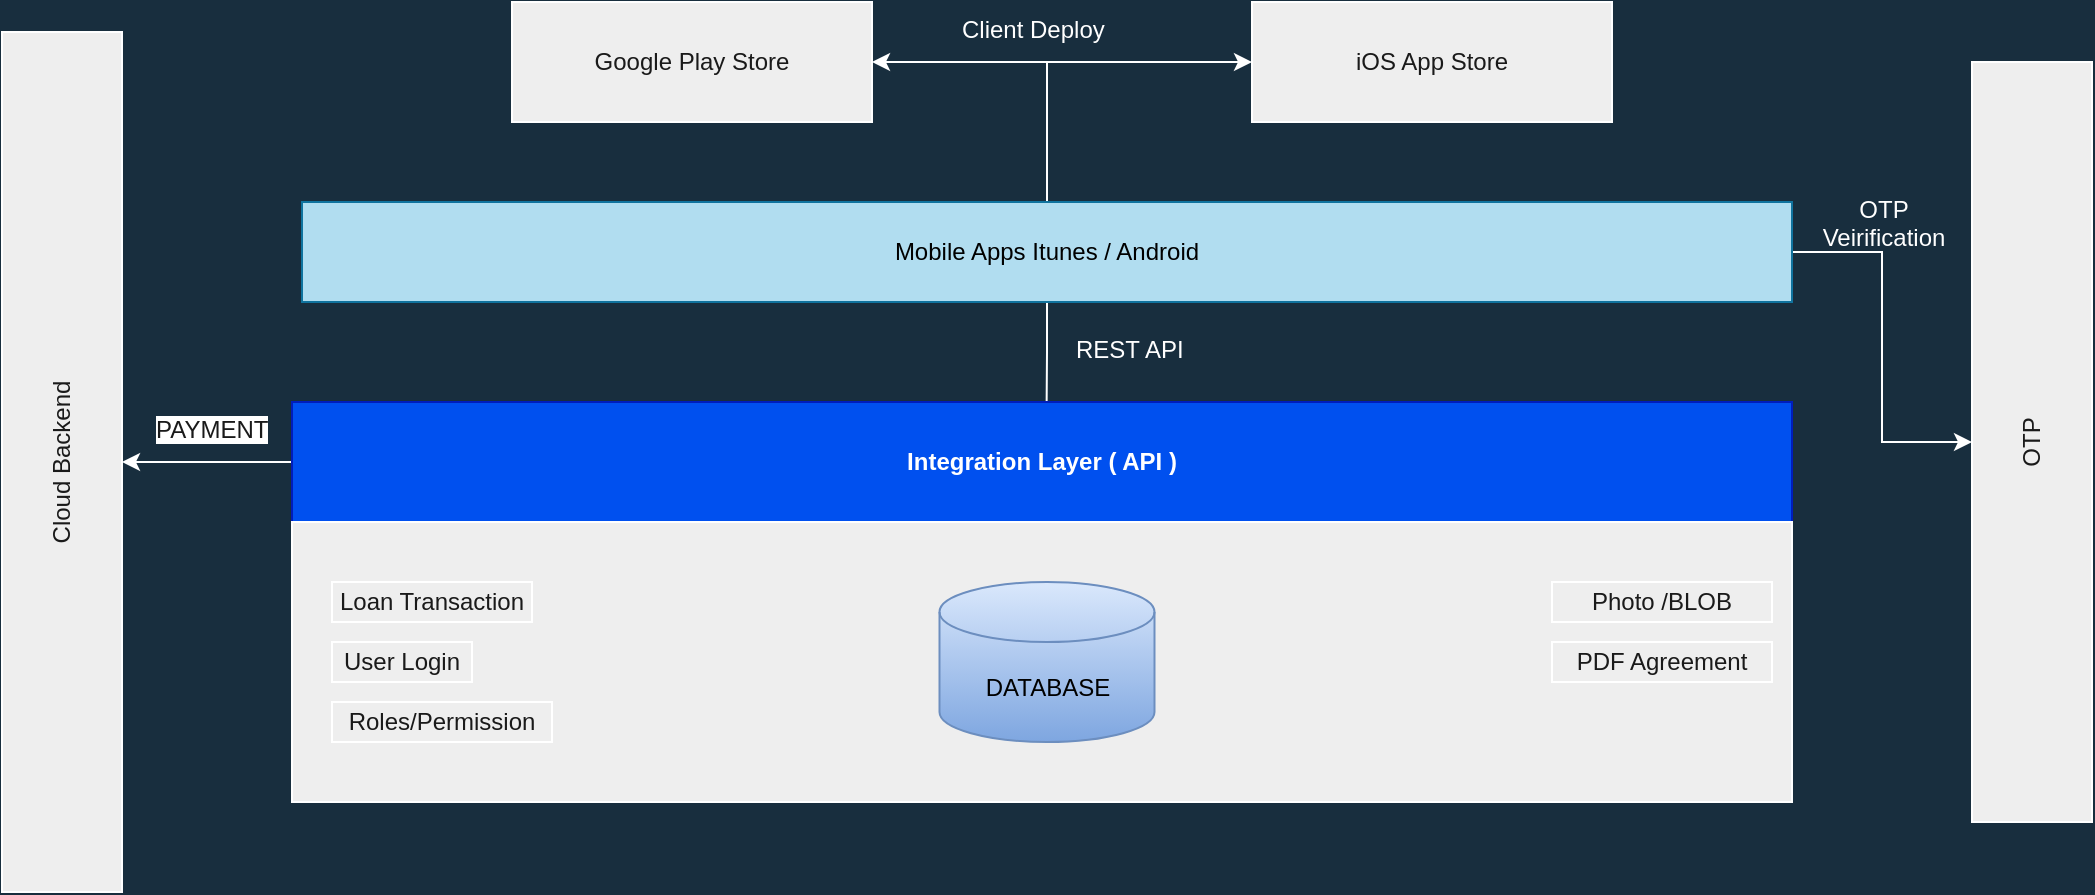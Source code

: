 <mxfile version="16.5.6" type="github">
  <diagram id="7D8zkQqCxQ44CruNxlLo" name="Page-1">
    <mxGraphModel dx="1185" dy="614" grid="1" gridSize="10" guides="1" tooltips="1" connect="1" arrows="1" fold="1" page="1" pageScale="1" pageWidth="850" pageHeight="1100" background="#182E3E" math="0" shadow="0">
      <root>
        <mxCell id="0" />
        <mxCell id="1" parent="0" />
        <mxCell id="dcoc8dtlGERl8vq6PT59-14" style="edgeStyle=orthogonalEdgeStyle;rounded=0;orthogonalLoop=1;jettySize=auto;html=1;entryX=0.503;entryY=0.167;entryDx=0;entryDy=0;entryPerimeter=0;strokeColor=#FFFFFF;fontColor=#FFFFFF;labelBackgroundColor=#182E3E;" edge="1" parent="1" source="dcoc8dtlGERl8vq6PT59-1" target="dcoc8dtlGERl8vq6PT59-4">
          <mxGeometry relative="1" as="geometry" />
        </mxCell>
        <mxCell id="dcoc8dtlGERl8vq6PT59-18" style="edgeStyle=orthogonalEdgeStyle;rounded=0;orthogonalLoop=1;jettySize=auto;html=1;entryX=1;entryY=0.5;entryDx=0;entryDy=0;strokeColor=#FFFFFF;fontColor=#FFFFFF;labelBackgroundColor=#182E3E;" edge="1" parent="1" source="dcoc8dtlGERl8vq6PT59-1" target="dcoc8dtlGERl8vq6PT59-2">
          <mxGeometry relative="1" as="geometry" />
        </mxCell>
        <mxCell id="dcoc8dtlGERl8vq6PT59-19" style="edgeStyle=orthogonalEdgeStyle;rounded=0;orthogonalLoop=1;jettySize=auto;html=1;entryX=0;entryY=0.5;entryDx=0;entryDy=0;strokeColor=#FFFFFF;fontColor=#FFFFFF;labelBackgroundColor=#182E3E;" edge="1" parent="1" source="dcoc8dtlGERl8vq6PT59-1" target="dcoc8dtlGERl8vq6PT59-3">
          <mxGeometry relative="1" as="geometry" />
        </mxCell>
        <mxCell id="dcoc8dtlGERl8vq6PT59-24" style="edgeStyle=orthogonalEdgeStyle;rounded=0;orthogonalLoop=1;jettySize=auto;html=1;entryX=0.5;entryY=0;entryDx=0;entryDy=0;strokeColor=#FFFFFF;fontColor=#FFFFFF;labelBackgroundColor=#182E3E;" edge="1" parent="1" source="dcoc8dtlGERl8vq6PT59-1" target="dcoc8dtlGERl8vq6PT59-23">
          <mxGeometry relative="1" as="geometry" />
        </mxCell>
        <mxCell id="dcoc8dtlGERl8vq6PT59-1" value="Mobile Apps Itunes / Android" style="rounded=0;whiteSpace=wrap;html=1;fillColor=#b1ddf0;strokeColor=#10739e;" vertex="1" parent="1">
          <mxGeometry x="155" y="250" width="745" height="50" as="geometry" />
        </mxCell>
        <mxCell id="dcoc8dtlGERl8vq6PT59-2" value="Google Play Store" style="rounded=0;whiteSpace=wrap;html=1;fillColor=#EEEEEE;strokeColor=#FFFFFF;fontColor=#1A1A1A;" vertex="1" parent="1">
          <mxGeometry x="260" y="150" width="180" height="60" as="geometry" />
        </mxCell>
        <mxCell id="dcoc8dtlGERl8vq6PT59-3" value="iOS App Store" style="rounded=0;whiteSpace=wrap;html=1;fillColor=#EEEEEE;strokeColor=#FFFFFF;fontColor=#1A1A1A;" vertex="1" parent="1">
          <mxGeometry x="630" y="150" width="180" height="60" as="geometry" />
        </mxCell>
        <mxCell id="dcoc8dtlGERl8vq6PT59-21" style="edgeStyle=orthogonalEdgeStyle;rounded=0;orthogonalLoop=1;jettySize=auto;html=1;entryX=0.5;entryY=1;entryDx=0;entryDy=0;strokeColor=#FFFFFF;fontColor=#FFFFFF;labelBackgroundColor=#182E3E;" edge="1" parent="1" source="dcoc8dtlGERl8vq6PT59-4" target="dcoc8dtlGERl8vq6PT59-8">
          <mxGeometry relative="1" as="geometry" />
        </mxCell>
        <mxCell id="dcoc8dtlGERl8vq6PT59-4" value="&lt;b&gt;Integration Layer ( API )&lt;/b&gt;" style="rounded=0;whiteSpace=wrap;html=1;fillColor=#0050ef;strokeColor=#001DBC;fontColor=#ffffff;" vertex="1" parent="1">
          <mxGeometry x="150" y="350" width="750" height="60" as="geometry" />
        </mxCell>
        <mxCell id="dcoc8dtlGERl8vq6PT59-5" value="" style="rounded=0;whiteSpace=wrap;html=1;fillColor=#EEEEEE;strokeColor=#FFFFFF;fontColor=#1A1A1A;" vertex="1" parent="1">
          <mxGeometry x="150" y="410" width="750" height="140" as="geometry" />
        </mxCell>
        <mxCell id="dcoc8dtlGERl8vq6PT59-6" value="DATABASE" style="shape=cylinder3;whiteSpace=wrap;html=1;boundedLbl=1;backgroundOutline=1;size=15;fillColor=#dae8fc;strokeColor=#6c8ebf;gradientColor=#7ea6e0;" vertex="1" parent="1">
          <mxGeometry x="473.75" y="440" width="107.5" height="80" as="geometry" />
        </mxCell>
        <mxCell id="dcoc8dtlGERl8vq6PT59-8" value="Cloud Backend" style="rounded=0;whiteSpace=wrap;html=1;rotation=-90;fillColor=#EEEEEE;strokeColor=#FFFFFF;fontColor=#1A1A1A;" vertex="1" parent="1">
          <mxGeometry x="-180" y="350" width="430" height="60" as="geometry" />
        </mxCell>
        <mxCell id="dcoc8dtlGERl8vq6PT59-9" value="Loan Transaction" style="rounded=0;whiteSpace=wrap;html=1;fillColor=#EEEEEE;strokeColor=#FFFFFF;fontColor=#1A1A1A;" vertex="1" parent="1">
          <mxGeometry x="170" y="440" width="100" height="20" as="geometry" />
        </mxCell>
        <mxCell id="dcoc8dtlGERl8vq6PT59-10" value="User Login" style="rounded=0;whiteSpace=wrap;html=1;fillColor=#EEEEEE;strokeColor=#FFFFFF;fontColor=#1A1A1A;" vertex="1" parent="1">
          <mxGeometry x="170" y="470" width="70" height="20" as="geometry" />
        </mxCell>
        <mxCell id="dcoc8dtlGERl8vq6PT59-11" value="Roles/Permission" style="rounded=0;whiteSpace=wrap;html=1;fillColor=#EEEEEE;strokeColor=#FFFFFF;fontColor=#1A1A1A;" vertex="1" parent="1">
          <mxGeometry x="170" y="500" width="110" height="20" as="geometry" />
        </mxCell>
        <mxCell id="dcoc8dtlGERl8vq6PT59-12" value="Photo /BLOB" style="rounded=0;whiteSpace=wrap;html=1;fillColor=#EEEEEE;strokeColor=#FFFFFF;fontColor=#1A1A1A;" vertex="1" parent="1">
          <mxGeometry x="780" y="440" width="110" height="20" as="geometry" />
        </mxCell>
        <mxCell id="dcoc8dtlGERl8vq6PT59-13" value="PDF Agreement" style="rounded=0;whiteSpace=wrap;html=1;fillColor=#EEEEEE;strokeColor=#FFFFFF;fontColor=#1A1A1A;" vertex="1" parent="1">
          <mxGeometry x="780" y="470" width="110" height="20" as="geometry" />
        </mxCell>
        <mxCell id="dcoc8dtlGERl8vq6PT59-17" value="&lt;div style=&quot;text-align: center&quot;&gt;&lt;span&gt;&lt;font face=&quot;helvetica&quot; color=&quot;#ffffff&quot;&gt;Client Deploy&lt;/font&gt;&lt;/span&gt;&lt;/div&gt;" style="text;whiteSpace=wrap;html=1;fontColor=#1A1A1A;" vertex="1" parent="1">
          <mxGeometry x="482.5" y="150" width="90" height="30" as="geometry" />
        </mxCell>
        <mxCell id="dcoc8dtlGERl8vq6PT59-20" value="&lt;div style=&quot;text-align: center&quot;&gt;&lt;span&gt;&lt;font face=&quot;helvetica&quot; color=&quot;#ffffff&quot;&gt;REST API&lt;/font&gt;&lt;/span&gt;&lt;/div&gt;" style="text;whiteSpace=wrap;html=1;fontColor=#1A1A1A;" vertex="1" parent="1">
          <mxGeometry x="540" y="310" width="90" height="30" as="geometry" />
        </mxCell>
        <mxCell id="dcoc8dtlGERl8vq6PT59-22" value="&lt;div style=&quot;text-align: center&quot;&gt;&lt;span style=&quot;background-color: rgb(255 , 255 , 255)&quot;&gt;&lt;font face=&quot;helvetica&quot;&gt;PAYMENT&lt;/font&gt;&lt;/span&gt;&lt;/div&gt;" style="text;whiteSpace=wrap;html=1;fontColor=#1A1A1A;" vertex="1" parent="1">
          <mxGeometry x="80" y="350" width="90" height="30" as="geometry" />
        </mxCell>
        <mxCell id="dcoc8dtlGERl8vq6PT59-23" value="OTP" style="rounded=0;whiteSpace=wrap;html=1;rotation=-90;fillColor=#EEEEEE;strokeColor=#FFFFFF;fontColor=#1A1A1A;" vertex="1" parent="1">
          <mxGeometry x="830" y="340" width="380" height="60" as="geometry" />
        </mxCell>
        <mxCell id="dcoc8dtlGERl8vq6PT59-25" value="&lt;div style=&quot;text-align: center&quot;&gt;&lt;span&gt;&lt;font face=&quot;helvetica&quot; color=&quot;#ffffff&quot;&gt;OTP Veirification&lt;/font&gt;&lt;/span&gt;&lt;/div&gt;" style="text;whiteSpace=wrap;html=1;" vertex="1" parent="1">
          <mxGeometry x="900" y="240" width="90" height="30" as="geometry" />
        </mxCell>
      </root>
    </mxGraphModel>
  </diagram>
</mxfile>
